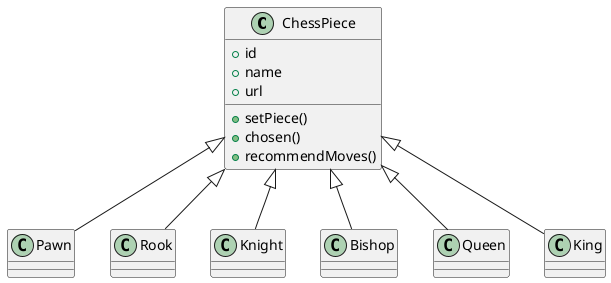 @startuml piece
class ChessPiece {
    + id
    + name 
    + url 
    + setPiece() 
    + chosen() 
    + recommendMoves() 
}
ChessPiece <|-- Pawn 
ChessPiece <|-- Rook 
ChessPiece <|-- Knight 
ChessPiece <|-- Bishop 
ChessPiece <|-- Queen  
ChessPiece <|-- King 
@enduml